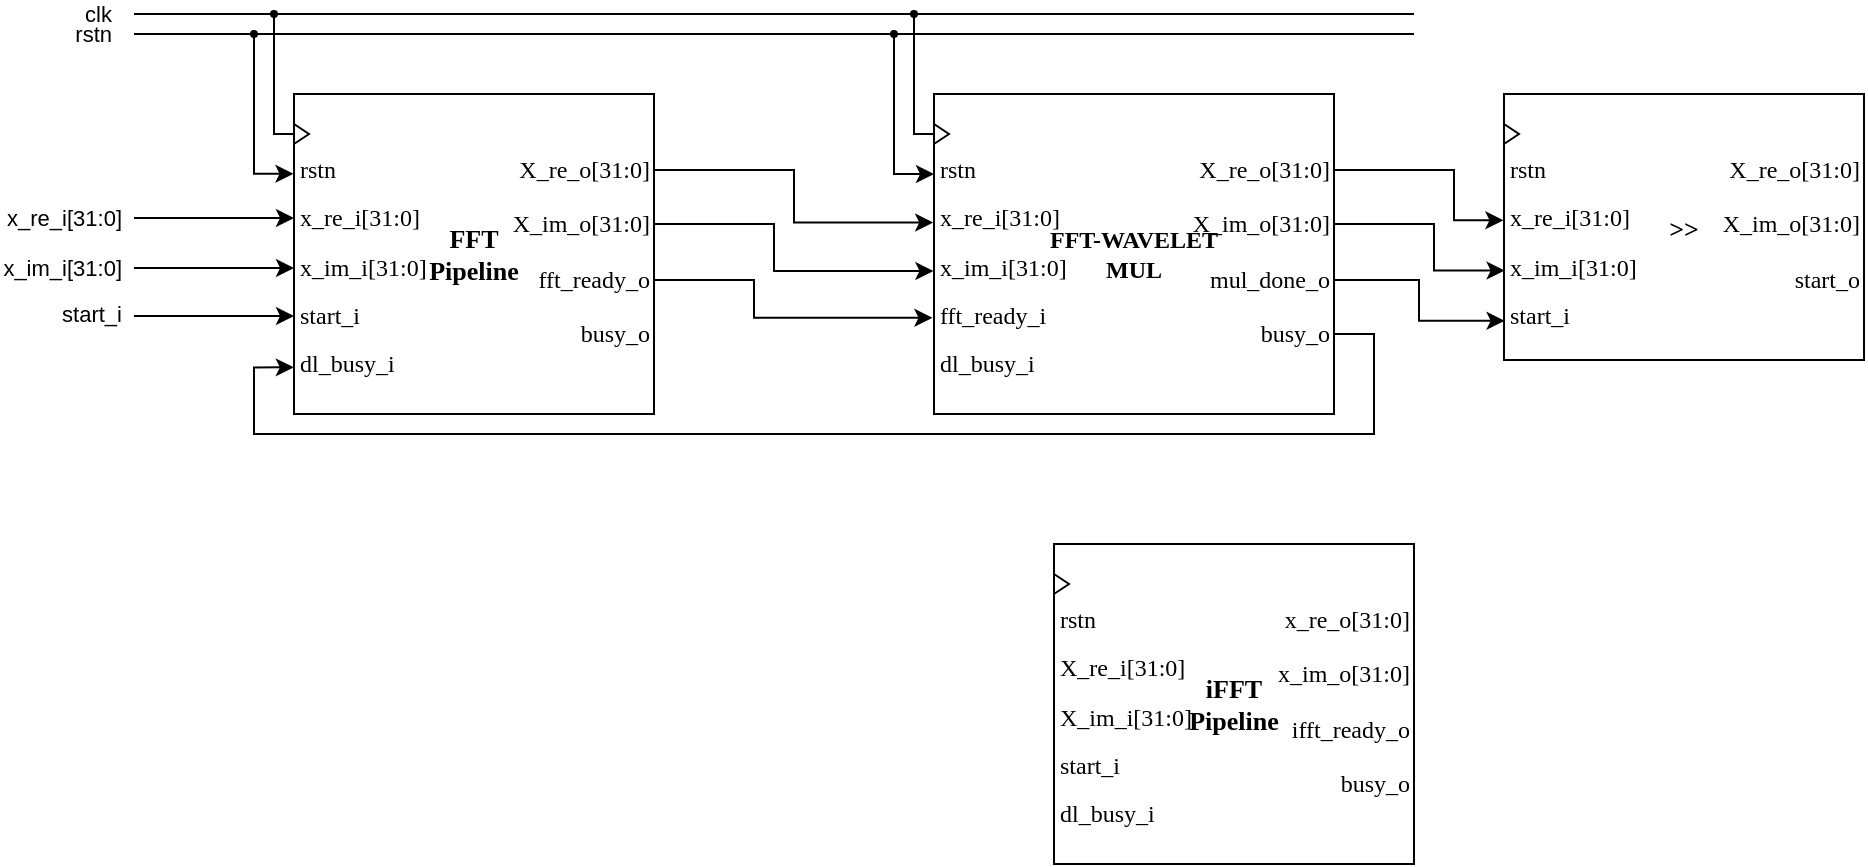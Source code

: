 <mxfile version="25.0.3">
  <diagram name="Page-1" id="Zor0CRvqTPRLobIag8Ww">
    <mxGraphModel dx="1669" dy="438" grid="1" gridSize="5" guides="1" tooltips="1" connect="1" arrows="1" fold="1" page="1" pageScale="1" pageWidth="850" pageHeight="1100" math="0" shadow="0">
      <root>
        <mxCell id="0" />
        <mxCell id="1" parent="0" />
        <mxCell id="oGKbib3P3BIxLK8cS7Yo-1" value="&lt;font style=&quot;font-size: 13px;&quot;&gt;&lt;b&gt;FFT &lt;br&gt;Pipeline&lt;/b&gt;&lt;/font&gt;" style="rounded=0;whiteSpace=wrap;html=1;fontFamily=NewsGotT;" vertex="1" parent="1">
          <mxGeometry x="120" y="80" width="180" height="160" as="geometry" />
        </mxCell>
        <mxCell id="oGKbib3P3BIxLK8cS7Yo-2" value="rstn" style="text;html=1;align=left;verticalAlign=middle;resizable=0;points=[];autosize=1;strokeColor=none;fillColor=none;spacing=0;fontFamily=NewsGotT;spacingLeft=3;spacingRight=-10;spacingBottom=-2;spacingTop=-2;" vertex="1" parent="1">
          <mxGeometry x="120" y="108" width="30" height="20" as="geometry" />
        </mxCell>
        <mxCell id="oGKbib3P3BIxLK8cS7Yo-51" value="x_re_i[31:0]" style="edgeStyle=orthogonalEdgeStyle;rounded=0;orthogonalLoop=1;jettySize=auto;html=1;endArrow=none;endFill=0;startArrow=classic;startFill=1;align=right;" edge="1" parent="1" source="oGKbib3P3BIxLK8cS7Yo-3">
          <mxGeometry x="1" y="5" relative="1" as="geometry">
            <mxPoint x="40" y="142" as="targetPoint" />
            <mxPoint x="-5" y="-5" as="offset" />
          </mxGeometry>
        </mxCell>
        <mxCell id="oGKbib3P3BIxLK8cS7Yo-3" value="x_re_i[31:0]" style="text;html=1;align=left;verticalAlign=middle;resizable=0;points=[];autosize=1;strokeColor=none;fillColor=none;spacing=0;fontFamily=NewsGotT;spacingLeft=3;spacingRight=-10;spacingBottom=-2;spacingTop=-2;" vertex="1" parent="1">
          <mxGeometry x="120" y="132" width="60" height="20" as="geometry" />
        </mxCell>
        <mxCell id="oGKbib3P3BIxLK8cS7Yo-52" value="&lt;div align=&quot;right&quot;&gt;x_im_i[31:0]&lt;/div&gt;" style="edgeStyle=orthogonalEdgeStyle;rounded=0;orthogonalLoop=1;jettySize=auto;html=1;strokeColor=default;align=right;verticalAlign=middle;fontFamily=Helvetica;fontSize=11;fontColor=default;labelBackgroundColor=default;startArrow=classic;startFill=1;endArrow=none;endFill=0;" edge="1" parent="1" source="oGKbib3P3BIxLK8cS7Yo-4">
          <mxGeometry x="1" y="5" relative="1" as="geometry">
            <mxPoint x="40" y="167" as="targetPoint" />
            <mxPoint x="-5" y="-5" as="offset" />
          </mxGeometry>
        </mxCell>
        <mxCell id="oGKbib3P3BIxLK8cS7Yo-4" value="x_im_i[31:0]" style="text;html=1;align=left;verticalAlign=middle;resizable=0;points=[];autosize=1;strokeColor=none;fillColor=none;spacing=0;fontFamily=NewsGotT;spacingLeft=3;spacingRight=-10;spacingBottom=-2;spacingTop=-2;" vertex="1" parent="1">
          <mxGeometry x="120" y="157" width="60" height="20" as="geometry" />
        </mxCell>
        <mxCell id="oGKbib3P3BIxLK8cS7Yo-53" value="start_i" style="edgeStyle=orthogonalEdgeStyle;rounded=0;orthogonalLoop=1;jettySize=auto;html=1;strokeColor=default;align=right;verticalAlign=middle;fontFamily=Helvetica;fontSize=11;fontColor=default;labelBackgroundColor=default;startArrow=classic;startFill=1;endArrow=none;endFill=0;" edge="1" parent="1" source="oGKbib3P3BIxLK8cS7Yo-5">
          <mxGeometry x="1" y="-5" relative="1" as="geometry">
            <mxPoint x="40" y="191" as="targetPoint" />
            <mxPoint x="-5" y="4" as="offset" />
          </mxGeometry>
        </mxCell>
        <mxCell id="oGKbib3P3BIxLK8cS7Yo-5" value="start_i" style="text;html=1;align=left;verticalAlign=middle;resizable=0;points=[];autosize=1;strokeColor=none;fillColor=none;fontFamily=NewsGotT;fontSize=12;fontColor=default;spacing=0;spacingLeft=3;spacingRight=-10;spacingBottom=-2;spacingTop=-2;" vertex="1" parent="1">
          <mxGeometry x="120" y="181" width="40" height="20" as="geometry" />
        </mxCell>
        <mxCell id="oGKbib3P3BIxLK8cS7Yo-6" value="dl_busy_i" style="text;html=1;align=left;verticalAlign=middle;resizable=0;points=[];autosize=1;strokeColor=none;fillColor=none;fontFamily=NewsGotT;fontSize=12;fontColor=default;spacing=0;spacingLeft=3;spacingRight=-10;spacingBottom=-2;spacingTop=-2;" vertex="1" parent="1">
          <mxGeometry x="120" y="205" width="50" height="20" as="geometry" />
        </mxCell>
        <mxCell id="oGKbib3P3BIxLK8cS7Yo-7" value="" style="triangle;whiteSpace=wrap;html=1;fontFamily=NewsGotT;movable=1;resizable=1;rotatable=1;deletable=1;editable=1;locked=0;connectable=1;container=0;points=[[0,0.5,0,0,0]];" vertex="1" parent="1">
          <mxGeometry x="120" y="95" width="7.5" height="10" as="geometry" />
        </mxCell>
        <mxCell id="oGKbib3P3BIxLK8cS7Yo-8" value="X_re_o[31:0]" style="text;html=1;align=right;verticalAlign=middle;resizable=0;points=[];autosize=1;strokeColor=none;fillColor=none;fontFamily=NewsGotT;fontSize=12;fontColor=default;spacing=0;spacingRight=3;spacingLeft=-9;spacingBottom=-2;spacingTop=-2;" vertex="1" parent="1">
          <mxGeometry x="230" y="108" width="70" height="20" as="geometry" />
        </mxCell>
        <mxCell id="oGKbib3P3BIxLK8cS7Yo-9" value="X_im_o[31:0]" style="text;html=1;align=right;verticalAlign=middle;resizable=0;points=[];autosize=1;strokeColor=none;fillColor=none;fontFamily=NewsGotT;fontSize=12;fontColor=default;spacing=0;spacingRight=3;spacingLeft=-9;spacingBottom=-2;spacingTop=-2;" vertex="1" parent="1">
          <mxGeometry x="230" y="135" width="70" height="20" as="geometry" />
        </mxCell>
        <mxCell id="oGKbib3P3BIxLK8cS7Yo-10" value="fft_ready_o" style="text;html=1;align=right;verticalAlign=middle;resizable=0;points=[];autosize=1;strokeColor=none;fillColor=none;fontFamily=NewsGotT;fontSize=12;fontColor=default;spacing=0;spacingRight=3;spacingLeft=-9;spacingBottom=-2;spacingTop=-2;" vertex="1" parent="1">
          <mxGeometry x="240" y="163" width="60" height="20" as="geometry" />
        </mxCell>
        <mxCell id="oGKbib3P3BIxLK8cS7Yo-11" value="busy_o" style="text;html=1;align=right;verticalAlign=middle;resizable=0;points=[];autosize=1;strokeColor=none;fillColor=none;fontFamily=NewsGotT;fontSize=12;fontColor=default;spacing=0;spacingRight=3;spacingLeft=-9;spacingBottom=-2;spacingTop=-2;" vertex="1" parent="1">
          <mxGeometry x="260" y="190" width="40" height="20" as="geometry" />
        </mxCell>
        <mxCell id="oGKbib3P3BIxLK8cS7Yo-12" value="&lt;font style=&quot;font-size: 13px;&quot;&gt;&lt;b&gt;iFFT &lt;br&gt;Pipeline&lt;/b&gt;&lt;/font&gt;" style="rounded=0;whiteSpace=wrap;html=1;fontFamily=NewsGotT;" vertex="1" parent="1">
          <mxGeometry x="500" y="305" width="180" height="160" as="geometry" />
        </mxCell>
        <mxCell id="oGKbib3P3BIxLK8cS7Yo-13" value="rstn" style="text;html=1;align=left;verticalAlign=middle;resizable=0;points=[];autosize=1;strokeColor=none;fillColor=none;spacing=0;fontFamily=NewsGotT;spacingLeft=3;spacingRight=-10;spacingBottom=-2;spacingTop=-2;" vertex="1" parent="1">
          <mxGeometry x="500" y="333" width="30" height="20" as="geometry" />
        </mxCell>
        <mxCell id="oGKbib3P3BIxLK8cS7Yo-14" value="X_re_i[31:0]" style="text;html=1;align=left;verticalAlign=middle;resizable=0;points=[];autosize=1;strokeColor=none;fillColor=none;spacing=0;fontFamily=NewsGotT;spacingLeft=3;spacingRight=-10;spacingBottom=-2;spacingTop=-2;" vertex="1" parent="1">
          <mxGeometry x="500" y="357" width="60" height="20" as="geometry" />
        </mxCell>
        <mxCell id="oGKbib3P3BIxLK8cS7Yo-15" value="X_im_i[31:0]" style="text;html=1;align=left;verticalAlign=middle;resizable=0;points=[];autosize=1;strokeColor=none;fillColor=none;spacing=0;fontFamily=NewsGotT;spacingLeft=3;spacingRight=-10;spacingBottom=-2;spacingTop=-2;" vertex="1" parent="1">
          <mxGeometry x="500" y="382" width="70" height="20" as="geometry" />
        </mxCell>
        <mxCell id="oGKbib3P3BIxLK8cS7Yo-16" value="start_i" style="text;html=1;align=left;verticalAlign=middle;resizable=0;points=[];autosize=1;strokeColor=none;fillColor=none;fontFamily=NewsGotT;fontSize=12;fontColor=default;spacing=0;spacingLeft=3;spacingRight=-10;spacingBottom=-2;spacingTop=-2;" vertex="1" parent="1">
          <mxGeometry x="500" y="406" width="40" height="20" as="geometry" />
        </mxCell>
        <mxCell id="oGKbib3P3BIxLK8cS7Yo-17" value="dl_busy_i" style="text;html=1;align=left;verticalAlign=middle;resizable=0;points=[];autosize=1;strokeColor=none;fillColor=none;fontFamily=NewsGotT;fontSize=12;fontColor=default;spacing=0;spacingLeft=3;spacingRight=-10;spacingBottom=-2;spacingTop=-2;" vertex="1" parent="1">
          <mxGeometry x="500" y="430" width="50" height="20" as="geometry" />
        </mxCell>
        <mxCell id="oGKbib3P3BIxLK8cS7Yo-18" value="" style="triangle;whiteSpace=wrap;html=1;fontFamily=NewsGotT;movable=1;resizable=1;rotatable=1;deletable=1;editable=1;locked=0;connectable=1;container=0;points=[];" vertex="1" parent="1">
          <mxGeometry x="500" y="320" width="7.5" height="10" as="geometry" />
        </mxCell>
        <mxCell id="oGKbib3P3BIxLK8cS7Yo-19" value="x_re_o[31:0]" style="text;html=1;align=right;verticalAlign=middle;resizable=0;points=[];autosize=1;strokeColor=none;fillColor=none;fontFamily=NewsGotT;fontSize=12;fontColor=default;spacing=0;spacingRight=3;spacingLeft=-9;spacingBottom=-2;spacingTop=-2;" vertex="1" parent="1">
          <mxGeometry x="610" y="333" width="70" height="20" as="geometry" />
        </mxCell>
        <mxCell id="oGKbib3P3BIxLK8cS7Yo-20" value="x_im_o[31:0]" style="text;html=1;align=right;verticalAlign=middle;resizable=0;points=[];autosize=1;strokeColor=none;fillColor=none;fontFamily=NewsGotT;fontSize=12;fontColor=default;spacing=0;spacingRight=3;spacingLeft=-9;spacingBottom=-2;spacingTop=-2;" vertex="1" parent="1">
          <mxGeometry x="610" y="360" width="70" height="20" as="geometry" />
        </mxCell>
        <mxCell id="oGKbib3P3BIxLK8cS7Yo-21" value="ifft_ready_o" style="text;html=1;align=right;verticalAlign=middle;resizable=0;points=[];autosize=1;strokeColor=none;fillColor=none;fontFamily=NewsGotT;fontSize=12;fontColor=default;spacing=0;spacingRight=3;spacingLeft=-9;spacingBottom=-2;spacingTop=-2;" vertex="1" parent="1">
          <mxGeometry x="620" y="388" width="60" height="20" as="geometry" />
        </mxCell>
        <mxCell id="oGKbib3P3BIxLK8cS7Yo-22" value="busy_o" style="text;html=1;align=right;verticalAlign=middle;resizable=0;points=[];autosize=1;strokeColor=none;fillColor=none;fontFamily=NewsGotT;fontSize=12;fontColor=default;spacing=0;spacingRight=3;spacingLeft=-9;spacingBottom=-2;spacingTop=-2;" vertex="1" parent="1">
          <mxGeometry x="640" y="415" width="40" height="20" as="geometry" />
        </mxCell>
        <mxCell id="oGKbib3P3BIxLK8cS7Yo-23" value="&lt;div&gt;&lt;b&gt;FFT-WAVELET&lt;br&gt;&lt;/b&gt;&lt;/div&gt;&lt;div&gt;&lt;b&gt;MUL&lt;/b&gt;&lt;/div&gt;" style="rounded=0;whiteSpace=wrap;html=1;fontFamily=NewsGotT;" vertex="1" parent="1">
          <mxGeometry x="440" y="80" width="200" height="160" as="geometry" />
        </mxCell>
        <mxCell id="oGKbib3P3BIxLK8cS7Yo-24" value="rstn" style="text;html=1;align=left;verticalAlign=middle;resizable=0;points=[];autosize=1;strokeColor=none;fillColor=none;spacing=0;fontFamily=NewsGotT;spacingLeft=3;spacingRight=-10;spacingBottom=-2;spacingTop=-2;" vertex="1" parent="1">
          <mxGeometry x="440" y="108" width="30" height="20" as="geometry" />
        </mxCell>
        <mxCell id="oGKbib3P3BIxLK8cS7Yo-25" value="x_re_i[31:0]" style="text;html=1;align=left;verticalAlign=middle;resizable=0;points=[];autosize=1;strokeColor=none;fillColor=none;spacing=0;fontFamily=NewsGotT;spacingLeft=3;spacingRight=-10;spacingBottom=-2;spacingTop=-2;" vertex="1" parent="1">
          <mxGeometry x="440" y="132" width="60" height="20" as="geometry" />
        </mxCell>
        <mxCell id="oGKbib3P3BIxLK8cS7Yo-26" value="x_im_i[31:0]" style="text;html=1;align=left;verticalAlign=middle;resizable=0;points=[];autosize=1;strokeColor=none;fillColor=none;spacing=0;fontFamily=NewsGotT;spacingLeft=3;spacingRight=-10;spacingBottom=-2;spacingTop=-2;" vertex="1" parent="1">
          <mxGeometry x="440" y="157" width="60" height="20" as="geometry" />
        </mxCell>
        <mxCell id="oGKbib3P3BIxLK8cS7Yo-27" value="fft_ready_i" style="text;html=1;align=left;verticalAlign=middle;resizable=0;points=[];autosize=1;strokeColor=none;fillColor=none;fontFamily=NewsGotT;fontSize=12;fontColor=default;spacing=0;spacingLeft=3;spacingRight=-10;spacingBottom=-2;spacingTop=-2;" vertex="1" parent="1">
          <mxGeometry x="440" y="181" width="60" height="20" as="geometry" />
        </mxCell>
        <mxCell id="oGKbib3P3BIxLK8cS7Yo-28" value="dl_busy_i" style="text;html=1;align=left;verticalAlign=middle;resizable=0;points=[];autosize=1;strokeColor=none;fillColor=none;fontFamily=NewsGotT;fontSize=12;fontColor=default;spacing=0;spacingLeft=3;spacingRight=-10;spacingBottom=-2;spacingTop=-2;" vertex="1" parent="1">
          <mxGeometry x="440" y="205" width="50" height="20" as="geometry" />
        </mxCell>
        <mxCell id="oGKbib3P3BIxLK8cS7Yo-29" value="" style="triangle;whiteSpace=wrap;html=1;fontFamily=NewsGotT;movable=1;resizable=1;rotatable=1;deletable=1;editable=1;locked=0;connectable=1;container=0;points=[[0,0.5,0,0,0]];" vertex="1" parent="1">
          <mxGeometry x="440" y="95" width="7.5" height="10" as="geometry" />
        </mxCell>
        <mxCell id="oGKbib3P3BIxLK8cS7Yo-30" value="X_re_o[31:0]" style="text;html=1;align=right;verticalAlign=middle;resizable=0;points=[];autosize=1;strokeColor=none;fillColor=none;fontFamily=NewsGotT;fontSize=12;fontColor=default;spacing=0;spacingRight=3;spacingLeft=-9;spacingBottom=-2;spacingTop=-2;" vertex="1" parent="1">
          <mxGeometry x="570" y="108" width="70" height="20" as="geometry" />
        </mxCell>
        <mxCell id="oGKbib3P3BIxLK8cS7Yo-31" value="X_im_o[31:0]" style="text;html=1;align=right;verticalAlign=middle;resizable=0;points=[];autosize=1;strokeColor=none;fillColor=none;fontFamily=NewsGotT;fontSize=12;fontColor=default;spacing=0;spacingRight=3;spacingLeft=-9;spacingBottom=-2;spacingTop=-2;" vertex="1" parent="1">
          <mxGeometry x="570" y="135" width="70" height="20" as="geometry" />
        </mxCell>
        <mxCell id="oGKbib3P3BIxLK8cS7Yo-32" value="mul_done_o" style="text;html=1;align=right;verticalAlign=middle;resizable=0;points=[];autosize=1;strokeColor=none;fillColor=none;fontFamily=NewsGotT;fontSize=12;fontColor=default;spacing=0;spacingRight=3;spacingLeft=-9;spacingBottom=-2;spacingTop=-2;" vertex="1" parent="1">
          <mxGeometry x="580" y="163" width="60" height="20" as="geometry" />
        </mxCell>
        <mxCell id="oGKbib3P3BIxLK8cS7Yo-33" value="busy_o" style="text;html=1;align=right;verticalAlign=middle;resizable=0;points=[];autosize=1;strokeColor=none;fillColor=none;fontFamily=NewsGotT;fontSize=12;fontColor=default;spacing=0;spacingRight=3;spacingLeft=-9;spacingBottom=-2;spacingTop=-2;" vertex="1" parent="1">
          <mxGeometry x="600" y="190" width="40" height="20" as="geometry" />
        </mxCell>
        <mxCell id="oGKbib3P3BIxLK8cS7Yo-35" value="&lt;b&gt;&lt;font style=&quot;font-size: 13px;&quot;&gt;&amp;gt;&amp;gt;&lt;/font&gt;&lt;/b&gt;" style="rounded=0;whiteSpace=wrap;html=1;fontFamily=NewsGotT;" vertex="1" parent="1">
          <mxGeometry x="725" y="80" width="180" height="133" as="geometry" />
        </mxCell>
        <mxCell id="oGKbib3P3BIxLK8cS7Yo-36" value="rstn" style="text;html=1;align=left;verticalAlign=middle;resizable=0;points=[];autosize=1;strokeColor=none;fillColor=none;spacing=0;fontFamily=NewsGotT;spacingLeft=3;spacingRight=-10;spacingBottom=-2;spacingTop=-2;" vertex="1" parent="1">
          <mxGeometry x="725" y="108" width="30" height="20" as="geometry" />
        </mxCell>
        <mxCell id="oGKbib3P3BIxLK8cS7Yo-37" value="x_re_i[31:0]" style="text;html=1;align=left;verticalAlign=middle;resizable=0;points=[];autosize=1;strokeColor=none;fillColor=none;spacing=0;fontFamily=NewsGotT;spacingLeft=3;spacingRight=-10;spacingBottom=-2;spacingTop=-2;" vertex="1" parent="1">
          <mxGeometry x="725" y="132" width="60" height="20" as="geometry" />
        </mxCell>
        <mxCell id="oGKbib3P3BIxLK8cS7Yo-38" value="x_im_i[31:0]" style="text;html=1;align=left;verticalAlign=middle;resizable=0;points=[];autosize=1;strokeColor=none;fillColor=none;spacing=0;fontFamily=NewsGotT;spacingLeft=3;spacingRight=-10;spacingBottom=-2;spacingTop=-2;" vertex="1" parent="1">
          <mxGeometry x="725" y="157" width="60" height="20" as="geometry" />
        </mxCell>
        <mxCell id="oGKbib3P3BIxLK8cS7Yo-39" value="start_i" style="text;html=1;align=left;verticalAlign=middle;resizable=0;points=[];autosize=1;strokeColor=none;fillColor=none;fontFamily=NewsGotT;fontSize=12;fontColor=default;spacing=0;spacingLeft=3;spacingRight=-10;spacingBottom=-2;spacingTop=-2;" vertex="1" parent="1">
          <mxGeometry x="725" y="181" width="40" height="20" as="geometry" />
        </mxCell>
        <mxCell id="oGKbib3P3BIxLK8cS7Yo-41" value="" style="triangle;whiteSpace=wrap;html=1;fontFamily=NewsGotT;movable=1;resizable=1;rotatable=1;deletable=1;editable=1;locked=0;connectable=1;container=0;points=[];" vertex="1" parent="1">
          <mxGeometry x="725" y="95" width="7.5" height="10" as="geometry" />
        </mxCell>
        <mxCell id="oGKbib3P3BIxLK8cS7Yo-42" value="X_re_o[31:0]" style="text;html=1;align=right;verticalAlign=middle;resizable=0;points=[];autosize=1;strokeColor=none;fillColor=none;fontFamily=NewsGotT;fontSize=12;fontColor=default;spacing=0;spacingRight=3;spacingLeft=-9;spacingBottom=-2;spacingTop=-2;" vertex="1" parent="1">
          <mxGeometry x="835" y="108" width="70" height="20" as="geometry" />
        </mxCell>
        <mxCell id="oGKbib3P3BIxLK8cS7Yo-43" value="X_im_o[31:0]" style="text;html=1;align=right;verticalAlign=middle;resizable=0;points=[];autosize=1;strokeColor=none;fillColor=none;fontFamily=NewsGotT;fontSize=12;fontColor=default;spacing=0;spacingRight=3;spacingLeft=-9;spacingBottom=-2;spacingTop=-2;" vertex="1" parent="1">
          <mxGeometry x="835" y="135" width="70" height="20" as="geometry" />
        </mxCell>
        <mxCell id="oGKbib3P3BIxLK8cS7Yo-44" value="start_o" style="text;html=1;align=right;verticalAlign=middle;resizable=0;points=[];autosize=1;strokeColor=none;fillColor=none;fontFamily=NewsGotT;fontSize=12;fontColor=default;spacing=0;spacingRight=3;spacingLeft=-9;spacingBottom=-2;spacingTop=-2;" vertex="1" parent="1">
          <mxGeometry x="865" y="163" width="40" height="20" as="geometry" />
        </mxCell>
        <mxCell id="oGKbib3P3BIxLK8cS7Yo-46" value="clk" style="endArrow=none;html=1;rounded=0;align=right;" edge="1" parent="1">
          <mxGeometry x="-1" y="-10" width="50" height="50" relative="1" as="geometry">
            <mxPoint x="40" y="40" as="sourcePoint" />
            <mxPoint x="680" y="40" as="targetPoint" />
            <mxPoint x="-10" y="-10" as="offset" />
          </mxGeometry>
        </mxCell>
        <mxCell id="oGKbib3P3BIxLK8cS7Yo-47" value="rstn" style="endArrow=none;html=1;rounded=0;align=right;" edge="1" parent="1">
          <mxGeometry x="-1" y="-10" width="50" height="50" relative="1" as="geometry">
            <mxPoint x="40" y="50" as="sourcePoint" />
            <mxPoint x="680" y="50" as="targetPoint" />
            <mxPoint x="-10" y="-10" as="offset" />
          </mxGeometry>
        </mxCell>
        <mxCell id="oGKbib3P3BIxLK8cS7Yo-49" value="" style="endArrow=classic;html=1;rounded=0;entryX=-0.01;entryY=0.596;entryDx=0;entryDy=0;entryPerimeter=0;edgeStyle=orthogonalEdgeStyle;startArrow=oval;startFill=1;startSize=3;" edge="1" parent="1" target="oGKbib3P3BIxLK8cS7Yo-2">
          <mxGeometry width="50" height="50" relative="1" as="geometry">
            <mxPoint x="100" y="50" as="sourcePoint" />
            <mxPoint x="500" y="280" as="targetPoint" />
            <Array as="points">
              <mxPoint x="100" y="50" />
              <mxPoint x="100" y="120" />
            </Array>
          </mxGeometry>
        </mxCell>
        <mxCell id="oGKbib3P3BIxLK8cS7Yo-50" value="" style="endArrow=oval;html=1;rounded=0;edgeStyle=orthogonalEdgeStyle;exitX=0;exitY=0.5;exitDx=0;exitDy=0;exitPerimeter=0;endFill=1;endSize=3;" edge="1" parent="1" source="oGKbib3P3BIxLK8cS7Yo-7">
          <mxGeometry width="50" height="50" relative="1" as="geometry">
            <mxPoint x="115" y="90" as="sourcePoint" />
            <mxPoint x="110" y="40" as="targetPoint" />
          </mxGeometry>
        </mxCell>
        <mxCell id="oGKbib3P3BIxLK8cS7Yo-55" style="edgeStyle=orthogonalEdgeStyle;rounded=0;orthogonalLoop=1;jettySize=auto;html=1;entryX=-0.002;entryY=0.584;entryDx=0;entryDy=0;entryPerimeter=0;" edge="1" parent="1" source="oGKbib3P3BIxLK8cS7Yo-33" target="oGKbib3P3BIxLK8cS7Yo-6">
          <mxGeometry relative="1" as="geometry">
            <Array as="points">
              <mxPoint x="660" y="200" />
              <mxPoint x="660" y="250" />
              <mxPoint x="100" y="250" />
              <mxPoint x="100" y="217" />
            </Array>
          </mxGeometry>
        </mxCell>
        <mxCell id="oGKbib3P3BIxLK8cS7Yo-56" style="edgeStyle=orthogonalEdgeStyle;rounded=0;orthogonalLoop=1;jettySize=auto;html=1;entryX=-0.007;entryY=0.614;entryDx=0;entryDy=0;entryPerimeter=0;" edge="1" parent="1" source="oGKbib3P3BIxLK8cS7Yo-8" target="oGKbib3P3BIxLK8cS7Yo-25">
          <mxGeometry relative="1" as="geometry" />
        </mxCell>
        <mxCell id="oGKbib3P3BIxLK8cS7Yo-57" style="edgeStyle=orthogonalEdgeStyle;rounded=0;orthogonalLoop=1;jettySize=auto;html=1;entryX=-0.005;entryY=0.576;entryDx=0;entryDy=0;entryPerimeter=0;" edge="1" parent="1" source="oGKbib3P3BIxLK8cS7Yo-9" target="oGKbib3P3BIxLK8cS7Yo-26">
          <mxGeometry relative="1" as="geometry">
            <Array as="points">
              <mxPoint x="360" y="145" />
              <mxPoint x="360" y="169" />
            </Array>
          </mxGeometry>
        </mxCell>
        <mxCell id="oGKbib3P3BIxLK8cS7Yo-58" style="edgeStyle=orthogonalEdgeStyle;rounded=0;orthogonalLoop=1;jettySize=auto;html=1;entryX=-0.013;entryY=0.544;entryDx=0;entryDy=0;entryPerimeter=0;" edge="1" parent="1" source="oGKbib3P3BIxLK8cS7Yo-10" target="oGKbib3P3BIxLK8cS7Yo-27">
          <mxGeometry relative="1" as="geometry">
            <Array as="points">
              <mxPoint x="350" y="173" />
              <mxPoint x="350" y="192" />
            </Array>
          </mxGeometry>
        </mxCell>
        <mxCell id="oGKbib3P3BIxLK8cS7Yo-60" value="" style="endArrow=classic;html=1;rounded=0;entryX=-0.01;entryY=0.596;entryDx=0;entryDy=0;entryPerimeter=0;edgeStyle=orthogonalEdgeStyle;startArrow=oval;startFill=1;startSize=3;" edge="1" parent="1">
          <mxGeometry width="50" height="50" relative="1" as="geometry">
            <mxPoint x="420" y="50" as="sourcePoint" />
            <mxPoint x="440" y="120" as="targetPoint" />
            <Array as="points">
              <mxPoint x="420" y="50" />
              <mxPoint x="420" y="120" />
            </Array>
          </mxGeometry>
        </mxCell>
        <mxCell id="oGKbib3P3BIxLK8cS7Yo-61" value="" style="endArrow=oval;html=1;rounded=0;edgeStyle=orthogonalEdgeStyle;endFill=1;endSize=3;exitX=0;exitY=0.5;exitDx=0;exitDy=0;exitPerimeter=0;" edge="1" parent="1" source="oGKbib3P3BIxLK8cS7Yo-29">
          <mxGeometry width="50" height="50" relative="1" as="geometry">
            <mxPoint x="435" y="100" as="sourcePoint" />
            <mxPoint x="430" y="40" as="targetPoint" />
          </mxGeometry>
        </mxCell>
        <mxCell id="oGKbib3P3BIxLK8cS7Yo-62" style="edgeStyle=orthogonalEdgeStyle;rounded=0;orthogonalLoop=1;jettySize=auto;html=1;entryX=0.007;entryY=0.621;entryDx=0;entryDy=0;entryPerimeter=0;" edge="1" parent="1" source="oGKbib3P3BIxLK8cS7Yo-32" target="oGKbib3P3BIxLK8cS7Yo-39">
          <mxGeometry relative="1" as="geometry" />
        </mxCell>
        <mxCell id="oGKbib3P3BIxLK8cS7Yo-63" style="edgeStyle=orthogonalEdgeStyle;rounded=0;orthogonalLoop=1;jettySize=auto;html=1;entryX=0.005;entryY=0.564;entryDx=0;entryDy=0;entryPerimeter=0;" edge="1" parent="1" source="oGKbib3P3BIxLK8cS7Yo-31" target="oGKbib3P3BIxLK8cS7Yo-38">
          <mxGeometry relative="1" as="geometry">
            <Array as="points">
              <mxPoint x="690" y="145" />
              <mxPoint x="690" y="168" />
            </Array>
          </mxGeometry>
        </mxCell>
        <mxCell id="oGKbib3P3BIxLK8cS7Yo-64" style="edgeStyle=orthogonalEdgeStyle;rounded=0;orthogonalLoop=1;jettySize=auto;html=1;entryX=-0.005;entryY=0.557;entryDx=0;entryDy=0;entryPerimeter=0;" edge="1" parent="1" source="oGKbib3P3BIxLK8cS7Yo-30" target="oGKbib3P3BIxLK8cS7Yo-37">
          <mxGeometry relative="1" as="geometry">
            <Array as="points">
              <mxPoint x="700" y="118" />
              <mxPoint x="700" y="143" />
            </Array>
          </mxGeometry>
        </mxCell>
      </root>
    </mxGraphModel>
  </diagram>
</mxfile>
